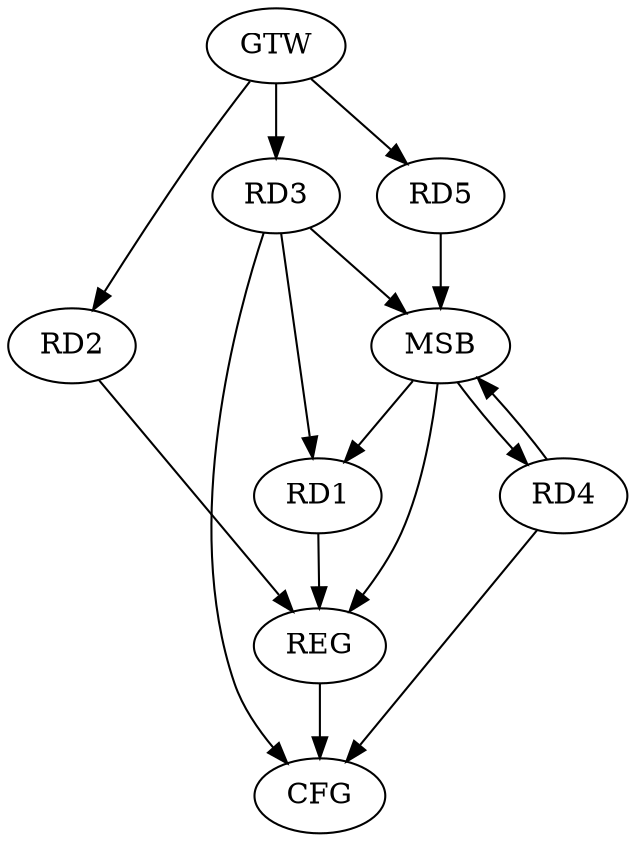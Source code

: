 strict digraph G {
  RD1 [ label="RD1" ];
  RD2 [ label="RD2" ];
  RD3 [ label="RD3" ];
  RD4 [ label="RD4" ];
  RD5 [ label="RD5" ];
  GTW [ label="GTW" ];
  REG [ label="REG" ];
  MSB [ label="MSB" ];
  CFG [ label="CFG" ];
  GTW -> RD2;
  GTW -> RD3;
  GTW -> RD5;
  RD1 -> REG;
  RD2 -> REG;
  RD3 -> MSB;
  MSB -> RD4;
  MSB -> REG;
  RD4 -> MSB;
  RD5 -> MSB;
  MSB -> RD1;
  RD3 -> CFG;
  RD4 -> CFG;
  REG -> CFG;
  RD3 -> RD1;
}
